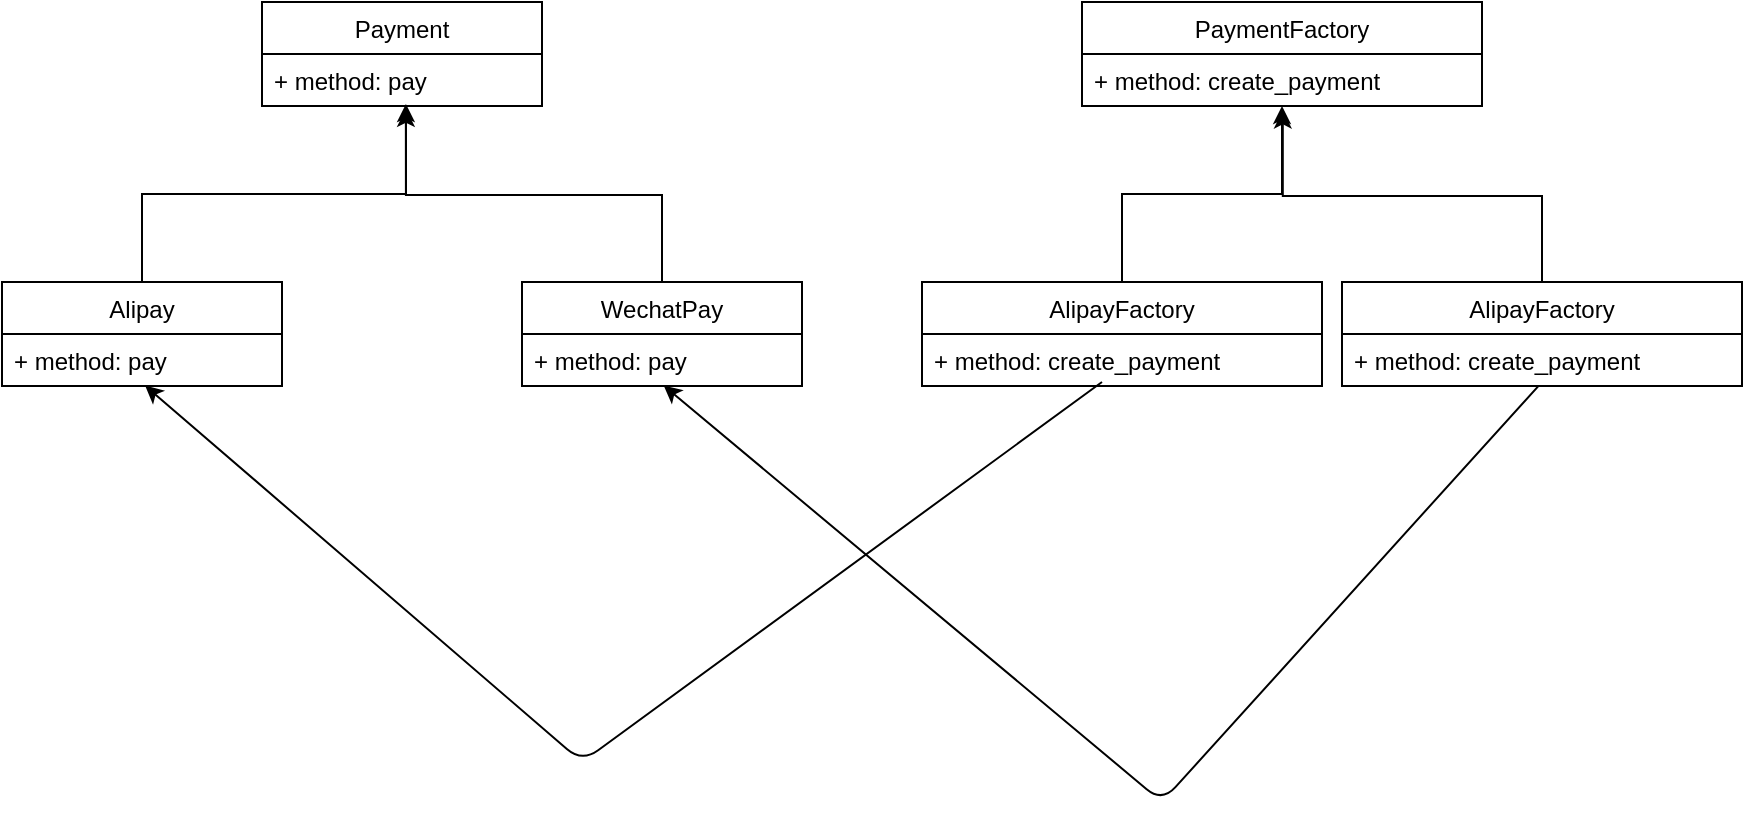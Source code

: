 <mxfile version="13.7.9" type="device"><diagram id="C5RBs43oDa-KdzZeNtuy" name="Page-1"><mxGraphModel dx="1024" dy="592" grid="1" gridSize="10" guides="1" tooltips="1" connect="1" arrows="1" fold="1" page="1" pageScale="1" pageWidth="827" pageHeight="1169" math="0" shadow="0"><root><mxCell id="WIyWlLk6GJQsqaUBKTNV-0"/><mxCell id="WIyWlLk6GJQsqaUBKTNV-1" parent="WIyWlLk6GJQsqaUBKTNV-0"/><mxCell id="pRaiSJJCWIYetfoJ-_Vd-12" style="edgeStyle=orthogonalEdgeStyle;rounded=0;orthogonalLoop=1;jettySize=auto;html=1;entryX=0.514;entryY=0.962;entryDx=0;entryDy=0;entryPerimeter=0;" edge="1" parent="WIyWlLk6GJQsqaUBKTNV-1" source="pRaiSJJCWIYetfoJ-_Vd-8" target="pRaiSJJCWIYetfoJ-_Vd-1"><mxGeometry relative="1" as="geometry"/></mxCell><mxCell id="pRaiSJJCWIYetfoJ-_Vd-8" value="Alipay" style="swimlane;fontStyle=0;childLayout=stackLayout;horizontal=1;startSize=26;fillColor=none;horizontalStack=0;resizeParent=1;resizeParentMax=0;resizeLast=0;collapsible=1;marginBottom=0;" vertex="1" parent="WIyWlLk6GJQsqaUBKTNV-1"><mxGeometry x="50" y="210" width="140" height="52" as="geometry"/></mxCell><mxCell id="pRaiSJJCWIYetfoJ-_Vd-9" value="+ method: pay" style="text;strokeColor=none;fillColor=none;align=left;verticalAlign=top;spacingLeft=4;spacingRight=4;overflow=hidden;rotatable=0;points=[[0,0.5],[1,0.5]];portConstraint=eastwest;" vertex="1" parent="pRaiSJJCWIYetfoJ-_Vd-8"><mxGeometry y="26" width="140" height="26" as="geometry"/></mxCell><mxCell id="pRaiSJJCWIYetfoJ-_Vd-0" value="Payment" style="swimlane;fontStyle=0;childLayout=stackLayout;horizontal=1;startSize=26;fillColor=none;horizontalStack=0;resizeParent=1;resizeParentMax=0;resizeLast=0;collapsible=1;marginBottom=0;" vertex="1" parent="WIyWlLk6GJQsqaUBKTNV-1"><mxGeometry x="180" y="70" width="140" height="52" as="geometry"/></mxCell><mxCell id="pRaiSJJCWIYetfoJ-_Vd-1" value="+ method: pay" style="text;strokeColor=none;fillColor=none;align=left;verticalAlign=top;spacingLeft=4;spacingRight=4;overflow=hidden;rotatable=0;points=[[0,0.5],[1,0.5]];portConstraint=eastwest;" vertex="1" parent="pRaiSJJCWIYetfoJ-_Vd-0"><mxGeometry y="26" width="140" height="26" as="geometry"/></mxCell><mxCell id="pRaiSJJCWIYetfoJ-_Vd-24" value="" style="endArrow=classic;html=1;entryX=0.514;entryY=1.054;entryDx=0;entryDy=0;entryPerimeter=0;edgeStyle=elbowEdgeStyle;elbow=vertical;rounded=0;exitX=0.5;exitY=0;exitDx=0;exitDy=0;" edge="1" parent="WIyWlLk6GJQsqaUBKTNV-1" source="pRaiSJJCWIYetfoJ-_Vd-13" target="pRaiSJJCWIYetfoJ-_Vd-1"><mxGeometry width="50" height="50" relative="1" as="geometry"><mxPoint x="300" y="210" as="sourcePoint"/><mxPoint x="350" y="160" as="targetPoint"/></mxGeometry></mxCell><mxCell id="pRaiSJJCWIYetfoJ-_Vd-13" value="WechatPay" style="swimlane;fontStyle=0;childLayout=stackLayout;horizontal=1;startSize=26;fillColor=none;horizontalStack=0;resizeParent=1;resizeParentMax=0;resizeLast=0;collapsible=1;marginBottom=0;" vertex="1" parent="WIyWlLk6GJQsqaUBKTNV-1"><mxGeometry x="310" y="210" width="140" height="52" as="geometry"/></mxCell><mxCell id="pRaiSJJCWIYetfoJ-_Vd-14" value="+ method: pay" style="text;strokeColor=none;fillColor=none;align=left;verticalAlign=top;spacingLeft=4;spacingRight=4;overflow=hidden;rotatable=0;points=[[0,0.5],[1,0.5]];portConstraint=eastwest;" vertex="1" parent="pRaiSJJCWIYetfoJ-_Vd-13"><mxGeometry y="26" width="140" height="26" as="geometry"/></mxCell><mxCell id="pRaiSJJCWIYetfoJ-_Vd-25" value="PaymentFactory" style="swimlane;fontStyle=0;childLayout=stackLayout;horizontal=1;startSize=26;fillColor=none;horizontalStack=0;resizeParent=1;resizeParentMax=0;resizeLast=0;collapsible=1;marginBottom=0;" vertex="1" parent="WIyWlLk6GJQsqaUBKTNV-1"><mxGeometry x="590" y="70" width="200" height="52" as="geometry"/></mxCell><mxCell id="pRaiSJJCWIYetfoJ-_Vd-26" value="+ method: create_payment" style="text;strokeColor=none;fillColor=none;align=left;verticalAlign=top;spacingLeft=4;spacingRight=4;overflow=hidden;rotatable=0;points=[[0,0.5],[1,0.5]];portConstraint=eastwest;" vertex="1" parent="pRaiSJJCWIYetfoJ-_Vd-25"><mxGeometry y="26" width="200" height="26" as="geometry"/></mxCell><mxCell id="pRaiSJJCWIYetfoJ-_Vd-29" style="edgeStyle=elbowEdgeStyle;rounded=0;orthogonalLoop=1;jettySize=auto;elbow=vertical;html=1;exitX=0.5;exitY=0;exitDx=0;exitDy=0;" edge="1" parent="WIyWlLk6GJQsqaUBKTNV-1" source="pRaiSJJCWIYetfoJ-_Vd-27" target="pRaiSJJCWIYetfoJ-_Vd-26"><mxGeometry relative="1" as="geometry"/></mxCell><mxCell id="pRaiSJJCWIYetfoJ-_Vd-27" value="AlipayFactory" style="swimlane;fontStyle=0;childLayout=stackLayout;horizontal=1;startSize=26;fillColor=none;horizontalStack=0;resizeParent=1;resizeParentMax=0;resizeLast=0;collapsible=1;marginBottom=0;" vertex="1" parent="WIyWlLk6GJQsqaUBKTNV-1"><mxGeometry x="510" y="210" width="200" height="52" as="geometry"/></mxCell><mxCell id="pRaiSJJCWIYetfoJ-_Vd-28" value="+ method: create_payment" style="text;strokeColor=none;fillColor=none;align=left;verticalAlign=top;spacingLeft=4;spacingRight=4;overflow=hidden;rotatable=0;points=[[0,0.5],[1,0.5]];portConstraint=eastwest;" vertex="1" parent="pRaiSJJCWIYetfoJ-_Vd-27"><mxGeometry y="26" width="200" height="26" as="geometry"/></mxCell><mxCell id="pRaiSJJCWIYetfoJ-_Vd-32" style="edgeStyle=elbowEdgeStyle;rounded=0;orthogonalLoop=1;jettySize=auto;elbow=vertical;html=1;exitX=0.5;exitY=0;exitDx=0;exitDy=0;entryX=0.502;entryY=1.085;entryDx=0;entryDy=0;entryPerimeter=0;" edge="1" parent="WIyWlLk6GJQsqaUBKTNV-1" source="pRaiSJJCWIYetfoJ-_Vd-30" target="pRaiSJJCWIYetfoJ-_Vd-26"><mxGeometry relative="1" as="geometry"/></mxCell><mxCell id="pRaiSJJCWIYetfoJ-_Vd-30" value="AlipayFactory" style="swimlane;fontStyle=0;childLayout=stackLayout;horizontal=1;startSize=26;fillColor=none;horizontalStack=0;resizeParent=1;resizeParentMax=0;resizeLast=0;collapsible=1;marginBottom=0;" vertex="1" parent="WIyWlLk6GJQsqaUBKTNV-1"><mxGeometry x="720" y="210" width="200" height="52" as="geometry"/></mxCell><mxCell id="pRaiSJJCWIYetfoJ-_Vd-31" value="+ method: create_payment" style="text;strokeColor=none;fillColor=none;align=left;verticalAlign=top;spacingLeft=4;spacingRight=4;overflow=hidden;rotatable=0;points=[[0,0.5],[1,0.5]];portConstraint=eastwest;" vertex="1" parent="pRaiSJJCWIYetfoJ-_Vd-30"><mxGeometry y="26" width="200" height="26" as="geometry"/></mxCell><mxCell id="pRaiSJJCWIYetfoJ-_Vd-33" value="" style="endArrow=classic;html=1;exitX=0.45;exitY=0.923;exitDx=0;exitDy=0;exitPerimeter=0;entryX=0.511;entryY=0.992;entryDx=0;entryDy=0;entryPerimeter=0;" edge="1" parent="WIyWlLk6GJQsqaUBKTNV-1" source="pRaiSJJCWIYetfoJ-_Vd-28" target="pRaiSJJCWIYetfoJ-_Vd-9"><mxGeometry width="50" height="50" relative="1" as="geometry"><mxPoint x="585" y="390" as="sourcePoint"/><mxPoint x="635" y="340" as="targetPoint"/><Array as="points"><mxPoint x="340" y="450"/></Array></mxGeometry></mxCell><mxCell id="pRaiSJJCWIYetfoJ-_Vd-34" value="" style="endArrow=classic;html=1;exitX=0.492;exitY=0.992;exitDx=0;exitDy=0;exitPerimeter=0;entryX=0.506;entryY=0.992;entryDx=0;entryDy=0;entryPerimeter=0;" edge="1" parent="WIyWlLk6GJQsqaUBKTNV-1" source="pRaiSJJCWIYetfoJ-_Vd-31" target="pRaiSJJCWIYetfoJ-_Vd-14"><mxGeometry width="50" height="50" relative="1" as="geometry"><mxPoint x="830" y="410" as="sourcePoint"/><mxPoint x="880" y="360" as="targetPoint"/><Array as="points"><mxPoint x="630" y="470"/></Array></mxGeometry></mxCell></root></mxGraphModel></diagram></mxfile>